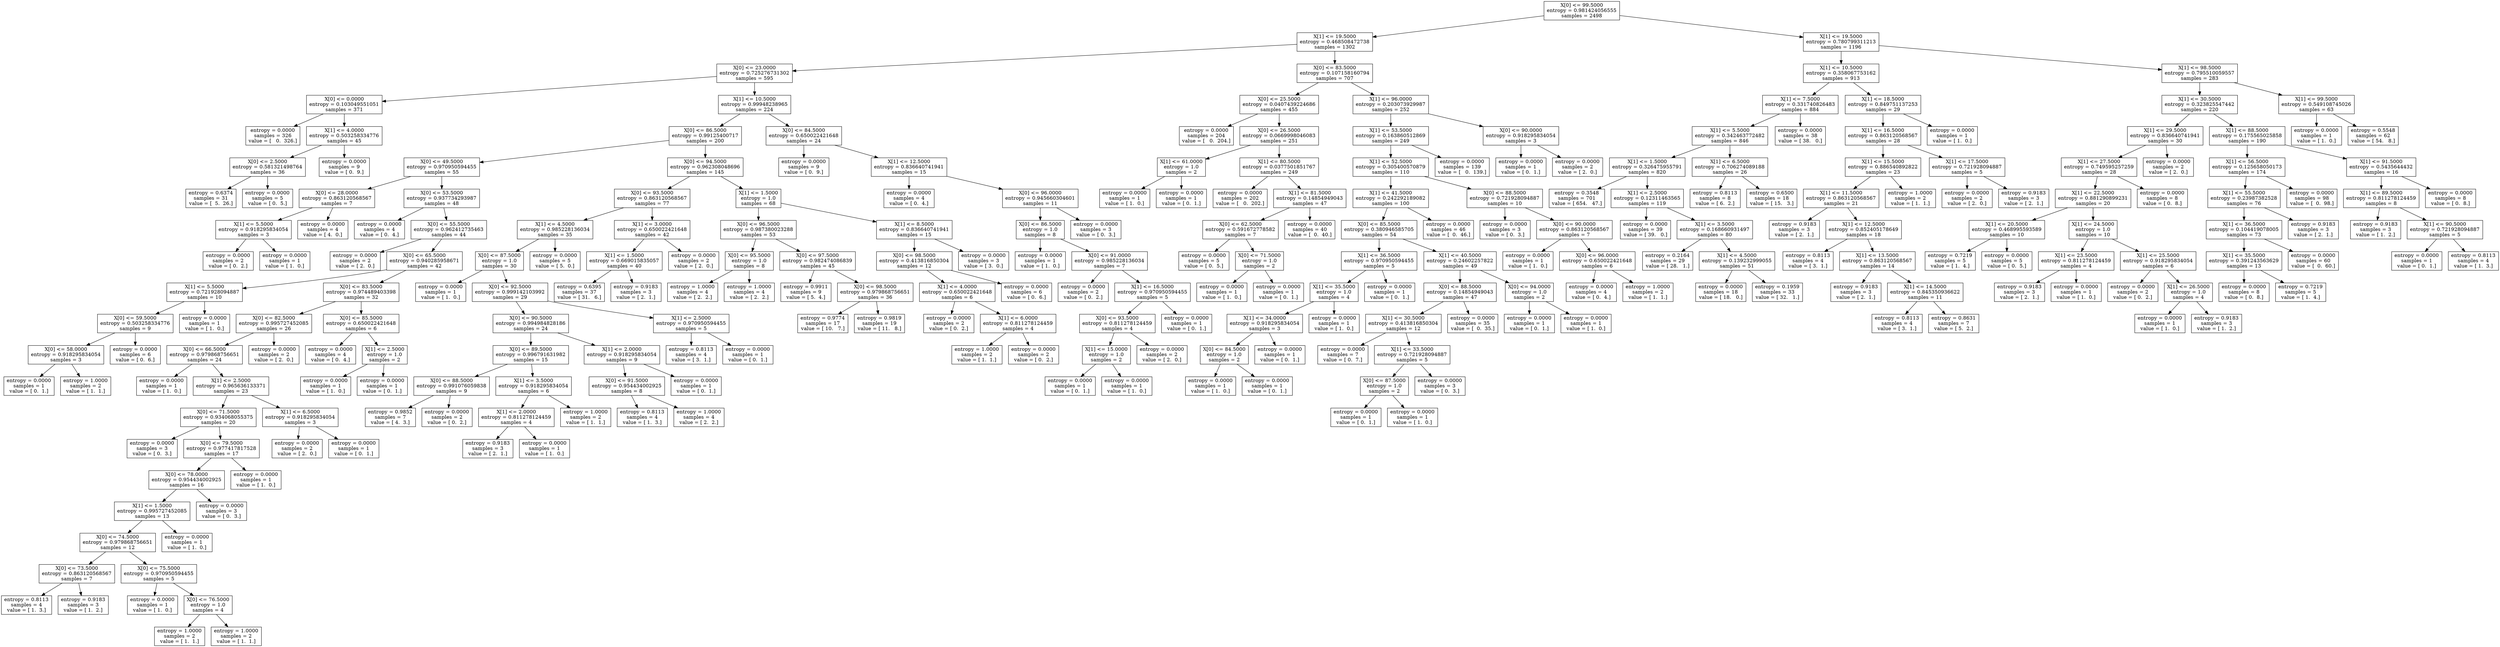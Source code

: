 digraph Tree {
0 [label="X[0] <= 99.5000\nentropy = 0.981424056555\nsamples = 2498", shape="box"] ;
1 [label="X[1] <= 19.5000\nentropy = 0.468508472738\nsamples = 1302", shape="box"] ;
0 -> 1 ;
2 [label="X[0] <= 23.0000\nentropy = 0.725276731302\nsamples = 595", shape="box"] ;
1 -> 2 ;
3 [label="X[0] <= 0.0000\nentropy = 0.103049551051\nsamples = 371", shape="box"] ;
2 -> 3 ;
4 [label="entropy = 0.0000\nsamples = 326\nvalue = [   0.  326.]", shape="box"] ;
3 -> 4 ;
5 [label="X[1] <= 4.0000\nentropy = 0.503258334776\nsamples = 45", shape="box"] ;
3 -> 5 ;
6 [label="X[0] <= 2.5000\nentropy = 0.581321498764\nsamples = 36", shape="box"] ;
5 -> 6 ;
7 [label="entropy = 0.6374\nsamples = 31\nvalue = [  5.  26.]", shape="box"] ;
6 -> 7 ;
8 [label="entropy = 0.0000\nsamples = 5\nvalue = [ 0.  5.]", shape="box"] ;
6 -> 8 ;
9 [label="entropy = 0.0000\nsamples = 9\nvalue = [ 0.  9.]", shape="box"] ;
5 -> 9 ;
10 [label="X[1] <= 10.5000\nentropy = 0.99948238965\nsamples = 224", shape="box"] ;
2 -> 10 ;
11 [label="X[0] <= 86.5000\nentropy = 0.99125400717\nsamples = 200", shape="box"] ;
10 -> 11 ;
12 [label="X[0] <= 49.5000\nentropy = 0.970950594455\nsamples = 55", shape="box"] ;
11 -> 12 ;
13 [label="X[0] <= 28.0000\nentropy = 0.863120568567\nsamples = 7", shape="box"] ;
12 -> 13 ;
14 [label="X[1] <= 5.5000\nentropy = 0.918295834054\nsamples = 3", shape="box"] ;
13 -> 14 ;
15 [label="entropy = 0.0000\nsamples = 2\nvalue = [ 0.  2.]", shape="box"] ;
14 -> 15 ;
16 [label="entropy = 0.0000\nsamples = 1\nvalue = [ 1.  0.]", shape="box"] ;
14 -> 16 ;
17 [label="entropy = 0.0000\nsamples = 4\nvalue = [ 4.  0.]", shape="box"] ;
13 -> 17 ;
18 [label="X[0] <= 53.5000\nentropy = 0.937734293987\nsamples = 48", shape="box"] ;
12 -> 18 ;
19 [label="entropy = 0.0000\nsamples = 4\nvalue = [ 0.  4.]", shape="box"] ;
18 -> 19 ;
20 [label="X[0] <= 55.5000\nentropy = 0.962412735463\nsamples = 44", shape="box"] ;
18 -> 20 ;
21 [label="entropy = 0.0000\nsamples = 2\nvalue = [ 2.  0.]", shape="box"] ;
20 -> 21 ;
22 [label="X[0] <= 65.5000\nentropy = 0.940285958671\nsamples = 42", shape="box"] ;
20 -> 22 ;
23 [label="X[1] <= 5.5000\nentropy = 0.721928094887\nsamples = 10", shape="box"] ;
22 -> 23 ;
24 [label="X[0] <= 59.5000\nentropy = 0.503258334776\nsamples = 9", shape="box"] ;
23 -> 24 ;
25 [label="X[0] <= 58.0000\nentropy = 0.918295834054\nsamples = 3", shape="box"] ;
24 -> 25 ;
26 [label="entropy = 0.0000\nsamples = 1\nvalue = [ 0.  1.]", shape="box"] ;
25 -> 26 ;
27 [label="entropy = 1.0000\nsamples = 2\nvalue = [ 1.  1.]", shape="box"] ;
25 -> 27 ;
28 [label="entropy = 0.0000\nsamples = 6\nvalue = [ 0.  6.]", shape="box"] ;
24 -> 28 ;
29 [label="entropy = 0.0000\nsamples = 1\nvalue = [ 1.  0.]", shape="box"] ;
23 -> 29 ;
30 [label="X[0] <= 83.5000\nentropy = 0.974489403398\nsamples = 32", shape="box"] ;
22 -> 30 ;
31 [label="X[0] <= 82.5000\nentropy = 0.995727452085\nsamples = 26", shape="box"] ;
30 -> 31 ;
32 [label="X[0] <= 66.5000\nentropy = 0.979868756651\nsamples = 24", shape="box"] ;
31 -> 32 ;
33 [label="entropy = 0.0000\nsamples = 1\nvalue = [ 1.  0.]", shape="box"] ;
32 -> 33 ;
34 [label="X[1] <= 2.5000\nentropy = 0.965636133371\nsamples = 23", shape="box"] ;
32 -> 34 ;
35 [label="X[0] <= 71.5000\nentropy = 0.934068055375\nsamples = 20", shape="box"] ;
34 -> 35 ;
36 [label="entropy = 0.0000\nsamples = 3\nvalue = [ 0.  3.]", shape="box"] ;
35 -> 36 ;
37 [label="X[0] <= 79.5000\nentropy = 0.977417817528\nsamples = 17", shape="box"] ;
35 -> 37 ;
38 [label="X[0] <= 78.0000\nentropy = 0.954434002925\nsamples = 16", shape="box"] ;
37 -> 38 ;
39 [label="X[1] <= 1.5000\nentropy = 0.995727452085\nsamples = 13", shape="box"] ;
38 -> 39 ;
40 [label="X[0] <= 74.5000\nentropy = 0.979868756651\nsamples = 12", shape="box"] ;
39 -> 40 ;
41 [label="X[0] <= 73.5000\nentropy = 0.863120568567\nsamples = 7", shape="box"] ;
40 -> 41 ;
42 [label="entropy = 0.8113\nsamples = 4\nvalue = [ 1.  3.]", shape="box"] ;
41 -> 42 ;
43 [label="entropy = 0.9183\nsamples = 3\nvalue = [ 1.  2.]", shape="box"] ;
41 -> 43 ;
44 [label="X[0] <= 75.5000\nentropy = 0.970950594455\nsamples = 5", shape="box"] ;
40 -> 44 ;
45 [label="entropy = 0.0000\nsamples = 1\nvalue = [ 1.  0.]", shape="box"] ;
44 -> 45 ;
46 [label="X[0] <= 76.5000\nentropy = 1.0\nsamples = 4", shape="box"] ;
44 -> 46 ;
47 [label="entropy = 1.0000\nsamples = 2\nvalue = [ 1.  1.]", shape="box"] ;
46 -> 47 ;
48 [label="entropy = 1.0000\nsamples = 2\nvalue = [ 1.  1.]", shape="box"] ;
46 -> 48 ;
49 [label="entropy = 0.0000\nsamples = 1\nvalue = [ 1.  0.]", shape="box"] ;
39 -> 49 ;
50 [label="entropy = 0.0000\nsamples = 3\nvalue = [ 0.  3.]", shape="box"] ;
38 -> 50 ;
51 [label="entropy = 0.0000\nsamples = 1\nvalue = [ 1.  0.]", shape="box"] ;
37 -> 51 ;
52 [label="X[1] <= 6.5000\nentropy = 0.918295834054\nsamples = 3", shape="box"] ;
34 -> 52 ;
53 [label="entropy = 0.0000\nsamples = 2\nvalue = [ 2.  0.]", shape="box"] ;
52 -> 53 ;
54 [label="entropy = 0.0000\nsamples = 1\nvalue = [ 0.  1.]", shape="box"] ;
52 -> 54 ;
55 [label="entropy = 0.0000\nsamples = 2\nvalue = [ 2.  0.]", shape="box"] ;
31 -> 55 ;
56 [label="X[0] <= 85.5000\nentropy = 0.650022421648\nsamples = 6", shape="box"] ;
30 -> 56 ;
57 [label="entropy = 0.0000\nsamples = 4\nvalue = [ 0.  4.]", shape="box"] ;
56 -> 57 ;
58 [label="X[1] <= 2.5000\nentropy = 1.0\nsamples = 2", shape="box"] ;
56 -> 58 ;
59 [label="entropy = 0.0000\nsamples = 1\nvalue = [ 1.  0.]", shape="box"] ;
58 -> 59 ;
60 [label="entropy = 0.0000\nsamples = 1\nvalue = [ 0.  1.]", shape="box"] ;
58 -> 60 ;
61 [label="X[0] <= 94.5000\nentropy = 0.962308048696\nsamples = 145", shape="box"] ;
11 -> 61 ;
62 [label="X[0] <= 93.5000\nentropy = 0.863120568567\nsamples = 77", shape="box"] ;
61 -> 62 ;
63 [label="X[1] <= 4.5000\nentropy = 0.985228136034\nsamples = 35", shape="box"] ;
62 -> 63 ;
64 [label="X[0] <= 87.5000\nentropy = 1.0\nsamples = 30", shape="box"] ;
63 -> 64 ;
65 [label="entropy = 0.0000\nsamples = 1\nvalue = [ 1.  0.]", shape="box"] ;
64 -> 65 ;
66 [label="X[0] <= 92.5000\nentropy = 0.999142103992\nsamples = 29", shape="box"] ;
64 -> 66 ;
67 [label="X[0] <= 90.5000\nentropy = 0.994984828186\nsamples = 24", shape="box"] ;
66 -> 67 ;
68 [label="X[0] <= 89.5000\nentropy = 0.996791631982\nsamples = 15", shape="box"] ;
67 -> 68 ;
69 [label="X[0] <= 88.5000\nentropy = 0.991076059838\nsamples = 9", shape="box"] ;
68 -> 69 ;
70 [label="entropy = 0.9852\nsamples = 7\nvalue = [ 4.  3.]", shape="box"] ;
69 -> 70 ;
71 [label="entropy = 0.0000\nsamples = 2\nvalue = [ 0.  2.]", shape="box"] ;
69 -> 71 ;
72 [label="X[1] <= 3.5000\nentropy = 0.918295834054\nsamples = 6", shape="box"] ;
68 -> 72 ;
73 [label="X[1] <= 2.0000\nentropy = 0.811278124459\nsamples = 4", shape="box"] ;
72 -> 73 ;
74 [label="entropy = 0.9183\nsamples = 3\nvalue = [ 2.  1.]", shape="box"] ;
73 -> 74 ;
75 [label="entropy = 0.0000\nsamples = 1\nvalue = [ 1.  0.]", shape="box"] ;
73 -> 75 ;
76 [label="entropy = 1.0000\nsamples = 2\nvalue = [ 1.  1.]", shape="box"] ;
72 -> 76 ;
77 [label="X[1] <= 2.0000\nentropy = 0.918295834054\nsamples = 9", shape="box"] ;
67 -> 77 ;
78 [label="X[0] <= 91.5000\nentropy = 0.954434002925\nsamples = 8", shape="box"] ;
77 -> 78 ;
79 [label="entropy = 0.8113\nsamples = 4\nvalue = [ 1.  3.]", shape="box"] ;
78 -> 79 ;
80 [label="entropy = 1.0000\nsamples = 4\nvalue = [ 2.  2.]", shape="box"] ;
78 -> 80 ;
81 [label="entropy = 0.0000\nsamples = 1\nvalue = [ 0.  1.]", shape="box"] ;
77 -> 81 ;
82 [label="X[1] <= 2.5000\nentropy = 0.970950594455\nsamples = 5", shape="box"] ;
66 -> 82 ;
83 [label="entropy = 0.8113\nsamples = 4\nvalue = [ 3.  1.]", shape="box"] ;
82 -> 83 ;
84 [label="entropy = 0.0000\nsamples = 1\nvalue = [ 0.  1.]", shape="box"] ;
82 -> 84 ;
85 [label="entropy = 0.0000\nsamples = 5\nvalue = [ 5.  0.]", shape="box"] ;
63 -> 85 ;
86 [label="X[1] <= 3.0000\nentropy = 0.650022421648\nsamples = 42", shape="box"] ;
62 -> 86 ;
87 [label="X[1] <= 1.5000\nentropy = 0.669015835057\nsamples = 40", shape="box"] ;
86 -> 87 ;
88 [label="entropy = 0.6395\nsamples = 37\nvalue = [ 31.   6.]", shape="box"] ;
87 -> 88 ;
89 [label="entropy = 0.9183\nsamples = 3\nvalue = [ 2.  1.]", shape="box"] ;
87 -> 89 ;
90 [label="entropy = 0.0000\nsamples = 2\nvalue = [ 2.  0.]", shape="box"] ;
86 -> 90 ;
91 [label="X[1] <= 1.5000\nentropy = 1.0\nsamples = 68", shape="box"] ;
61 -> 91 ;
92 [label="X[0] <= 96.5000\nentropy = 0.987380023288\nsamples = 53", shape="box"] ;
91 -> 92 ;
93 [label="X[0] <= 95.5000\nentropy = 1.0\nsamples = 8", shape="box"] ;
92 -> 93 ;
94 [label="entropy = 1.0000\nsamples = 4\nvalue = [ 2.  2.]", shape="box"] ;
93 -> 94 ;
95 [label="entropy = 1.0000\nsamples = 4\nvalue = [ 2.  2.]", shape="box"] ;
93 -> 95 ;
96 [label="X[0] <= 97.5000\nentropy = 0.982474086839\nsamples = 45", shape="box"] ;
92 -> 96 ;
97 [label="entropy = 0.9911\nsamples = 9\nvalue = [ 5.  4.]", shape="box"] ;
96 -> 97 ;
98 [label="X[0] <= 98.5000\nentropy = 0.979868756651\nsamples = 36", shape="box"] ;
96 -> 98 ;
99 [label="entropy = 0.9774\nsamples = 17\nvalue = [ 10.   7.]", shape="box"] ;
98 -> 99 ;
100 [label="entropy = 0.9819\nsamples = 19\nvalue = [ 11.   8.]", shape="box"] ;
98 -> 100 ;
101 [label="X[1] <= 8.5000\nentropy = 0.836640741941\nsamples = 15", shape="box"] ;
91 -> 101 ;
102 [label="X[0] <= 98.5000\nentropy = 0.413816850304\nsamples = 12", shape="box"] ;
101 -> 102 ;
103 [label="X[1] <= 4.0000\nentropy = 0.650022421648\nsamples = 6", shape="box"] ;
102 -> 103 ;
104 [label="entropy = 0.0000\nsamples = 2\nvalue = [ 0.  2.]", shape="box"] ;
103 -> 104 ;
105 [label="X[1] <= 6.0000\nentropy = 0.811278124459\nsamples = 4", shape="box"] ;
103 -> 105 ;
106 [label="entropy = 1.0000\nsamples = 2\nvalue = [ 1.  1.]", shape="box"] ;
105 -> 106 ;
107 [label="entropy = 0.0000\nsamples = 2\nvalue = [ 0.  2.]", shape="box"] ;
105 -> 107 ;
108 [label="entropy = 0.0000\nsamples = 6\nvalue = [ 0.  6.]", shape="box"] ;
102 -> 108 ;
109 [label="entropy = 0.0000\nsamples = 3\nvalue = [ 3.  0.]", shape="box"] ;
101 -> 109 ;
110 [label="X[0] <= 84.5000\nentropy = 0.650022421648\nsamples = 24", shape="box"] ;
10 -> 110 ;
111 [label="entropy = 0.0000\nsamples = 9\nvalue = [ 0.  9.]", shape="box"] ;
110 -> 111 ;
112 [label="X[1] <= 12.5000\nentropy = 0.836640741941\nsamples = 15", shape="box"] ;
110 -> 112 ;
113 [label="entropy = 0.0000\nsamples = 4\nvalue = [ 0.  4.]", shape="box"] ;
112 -> 113 ;
114 [label="X[0] <= 96.0000\nentropy = 0.945660304601\nsamples = 11", shape="box"] ;
112 -> 114 ;
115 [label="X[0] <= 86.5000\nentropy = 1.0\nsamples = 8", shape="box"] ;
114 -> 115 ;
116 [label="entropy = 0.0000\nsamples = 1\nvalue = [ 1.  0.]", shape="box"] ;
115 -> 116 ;
117 [label="X[0] <= 91.0000\nentropy = 0.985228136034\nsamples = 7", shape="box"] ;
115 -> 117 ;
118 [label="entropy = 0.0000\nsamples = 2\nvalue = [ 0.  2.]", shape="box"] ;
117 -> 118 ;
119 [label="X[1] <= 16.5000\nentropy = 0.970950594455\nsamples = 5", shape="box"] ;
117 -> 119 ;
120 [label="X[0] <= 93.5000\nentropy = 0.811278124459\nsamples = 4", shape="box"] ;
119 -> 120 ;
121 [label="X[1] <= 15.0000\nentropy = 1.0\nsamples = 2", shape="box"] ;
120 -> 121 ;
122 [label="entropy = 0.0000\nsamples = 1\nvalue = [ 0.  1.]", shape="box"] ;
121 -> 122 ;
123 [label="entropy = 0.0000\nsamples = 1\nvalue = [ 1.  0.]", shape="box"] ;
121 -> 123 ;
124 [label="entropy = 0.0000\nsamples = 2\nvalue = [ 2.  0.]", shape="box"] ;
120 -> 124 ;
125 [label="entropy = 0.0000\nsamples = 1\nvalue = [ 0.  1.]", shape="box"] ;
119 -> 125 ;
126 [label="entropy = 0.0000\nsamples = 3\nvalue = [ 0.  3.]", shape="box"] ;
114 -> 126 ;
127 [label="X[0] <= 83.5000\nentropy = 0.107158160794\nsamples = 707", shape="box"] ;
1 -> 127 ;
128 [label="X[0] <= 25.5000\nentropy = 0.0407439224686\nsamples = 455", shape="box"] ;
127 -> 128 ;
129 [label="entropy = 0.0000\nsamples = 204\nvalue = [   0.  204.]", shape="box"] ;
128 -> 129 ;
130 [label="X[0] <= 26.5000\nentropy = 0.0669998046083\nsamples = 251", shape="box"] ;
128 -> 130 ;
131 [label="X[1] <= 61.0000\nentropy = 1.0\nsamples = 2", shape="box"] ;
130 -> 131 ;
132 [label="entropy = 0.0000\nsamples = 1\nvalue = [ 1.  0.]", shape="box"] ;
131 -> 132 ;
133 [label="entropy = 0.0000\nsamples = 1\nvalue = [ 0.  1.]", shape="box"] ;
131 -> 133 ;
134 [label="X[1] <= 80.5000\nentropy = 0.0377501851767\nsamples = 249", shape="box"] ;
130 -> 134 ;
135 [label="entropy = 0.0000\nsamples = 202\nvalue = [   0.  202.]", shape="box"] ;
134 -> 135 ;
136 [label="X[1] <= 81.5000\nentropy = 0.14854949043\nsamples = 47", shape="box"] ;
134 -> 136 ;
137 [label="X[0] <= 62.5000\nentropy = 0.591672778582\nsamples = 7", shape="box"] ;
136 -> 137 ;
138 [label="entropy = 0.0000\nsamples = 5\nvalue = [ 0.  5.]", shape="box"] ;
137 -> 138 ;
139 [label="X[0] <= 71.5000\nentropy = 1.0\nsamples = 2", shape="box"] ;
137 -> 139 ;
140 [label="entropy = 0.0000\nsamples = 1\nvalue = [ 1.  0.]", shape="box"] ;
139 -> 140 ;
141 [label="entropy = 0.0000\nsamples = 1\nvalue = [ 0.  1.]", shape="box"] ;
139 -> 141 ;
142 [label="entropy = 0.0000\nsamples = 40\nvalue = [  0.  40.]", shape="box"] ;
136 -> 142 ;
143 [label="X[1] <= 96.0000\nentropy = 0.203073929987\nsamples = 252", shape="box"] ;
127 -> 143 ;
144 [label="X[1] <= 53.5000\nentropy = 0.163860512869\nsamples = 249", shape="box"] ;
143 -> 144 ;
145 [label="X[1] <= 52.5000\nentropy = 0.305400570879\nsamples = 110", shape="box"] ;
144 -> 145 ;
146 [label="X[1] <= 41.5000\nentropy = 0.242292189082\nsamples = 100", shape="box"] ;
145 -> 146 ;
147 [label="X[0] <= 85.5000\nentropy = 0.380946585705\nsamples = 54", shape="box"] ;
146 -> 147 ;
148 [label="X[1] <= 36.5000\nentropy = 0.970950594455\nsamples = 5", shape="box"] ;
147 -> 148 ;
149 [label="X[1] <= 35.5000\nentropy = 1.0\nsamples = 4", shape="box"] ;
148 -> 149 ;
150 [label="X[1] <= 34.0000\nentropy = 0.918295834054\nsamples = 3", shape="box"] ;
149 -> 150 ;
151 [label="X[0] <= 84.5000\nentropy = 1.0\nsamples = 2", shape="box"] ;
150 -> 151 ;
152 [label="entropy = 0.0000\nsamples = 1\nvalue = [ 1.  0.]", shape="box"] ;
151 -> 152 ;
153 [label="entropy = 0.0000\nsamples = 1\nvalue = [ 0.  1.]", shape="box"] ;
151 -> 153 ;
154 [label="entropy = 0.0000\nsamples = 1\nvalue = [ 0.  1.]", shape="box"] ;
150 -> 154 ;
155 [label="entropy = 0.0000\nsamples = 1\nvalue = [ 1.  0.]", shape="box"] ;
149 -> 155 ;
156 [label="entropy = 0.0000\nsamples = 1\nvalue = [ 0.  1.]", shape="box"] ;
148 -> 156 ;
157 [label="X[1] <= 40.5000\nentropy = 0.24602257822\nsamples = 49", shape="box"] ;
147 -> 157 ;
158 [label="X[0] <= 88.5000\nentropy = 0.14854949043\nsamples = 47", shape="box"] ;
157 -> 158 ;
159 [label="X[1] <= 30.5000\nentropy = 0.413816850304\nsamples = 12", shape="box"] ;
158 -> 159 ;
160 [label="entropy = 0.0000\nsamples = 7\nvalue = [ 0.  7.]", shape="box"] ;
159 -> 160 ;
161 [label="X[1] <= 33.5000\nentropy = 0.721928094887\nsamples = 5", shape="box"] ;
159 -> 161 ;
162 [label="X[0] <= 87.5000\nentropy = 1.0\nsamples = 2", shape="box"] ;
161 -> 162 ;
163 [label="entropy = 0.0000\nsamples = 1\nvalue = [ 0.  1.]", shape="box"] ;
162 -> 163 ;
164 [label="entropy = 0.0000\nsamples = 1\nvalue = [ 1.  0.]", shape="box"] ;
162 -> 164 ;
165 [label="entropy = 0.0000\nsamples = 3\nvalue = [ 0.  3.]", shape="box"] ;
161 -> 165 ;
166 [label="entropy = 0.0000\nsamples = 35\nvalue = [  0.  35.]", shape="box"] ;
158 -> 166 ;
167 [label="X[0] <= 94.0000\nentropy = 1.0\nsamples = 2", shape="box"] ;
157 -> 167 ;
168 [label="entropy = 0.0000\nsamples = 1\nvalue = [ 0.  1.]", shape="box"] ;
167 -> 168 ;
169 [label="entropy = 0.0000\nsamples = 1\nvalue = [ 1.  0.]", shape="box"] ;
167 -> 169 ;
170 [label="entropy = 0.0000\nsamples = 46\nvalue = [  0.  46.]", shape="box"] ;
146 -> 170 ;
171 [label="X[0] <= 88.5000\nentropy = 0.721928094887\nsamples = 10", shape="box"] ;
145 -> 171 ;
172 [label="entropy = 0.0000\nsamples = 3\nvalue = [ 0.  3.]", shape="box"] ;
171 -> 172 ;
173 [label="X[0] <= 90.0000\nentropy = 0.863120568567\nsamples = 7", shape="box"] ;
171 -> 173 ;
174 [label="entropy = 0.0000\nsamples = 1\nvalue = [ 1.  0.]", shape="box"] ;
173 -> 174 ;
175 [label="X[0] <= 96.0000\nentropy = 0.650022421648\nsamples = 6", shape="box"] ;
173 -> 175 ;
176 [label="entropy = 0.0000\nsamples = 4\nvalue = [ 0.  4.]", shape="box"] ;
175 -> 176 ;
177 [label="entropy = 1.0000\nsamples = 2\nvalue = [ 1.  1.]", shape="box"] ;
175 -> 177 ;
178 [label="entropy = 0.0000\nsamples = 139\nvalue = [   0.  139.]", shape="box"] ;
144 -> 178 ;
179 [label="X[0] <= 90.0000\nentropy = 0.918295834054\nsamples = 3", shape="box"] ;
143 -> 179 ;
180 [label="entropy = 0.0000\nsamples = 1\nvalue = [ 0.  1.]", shape="box"] ;
179 -> 180 ;
181 [label="entropy = 0.0000\nsamples = 2\nvalue = [ 2.  0.]", shape="box"] ;
179 -> 181 ;
182 [label="X[1] <= 19.5000\nentropy = 0.780799311213\nsamples = 1196", shape="box"] ;
0 -> 182 ;
183 [label="X[1] <= 10.5000\nentropy = 0.358067753162\nsamples = 913", shape="box"] ;
182 -> 183 ;
184 [label="X[1] <= 7.5000\nentropy = 0.331740826483\nsamples = 884", shape="box"] ;
183 -> 184 ;
185 [label="X[1] <= 5.5000\nentropy = 0.342463772482\nsamples = 846", shape="box"] ;
184 -> 185 ;
186 [label="X[1] <= 1.5000\nentropy = 0.326475955791\nsamples = 820", shape="box"] ;
185 -> 186 ;
187 [label="entropy = 0.3548\nsamples = 701\nvalue = [ 654.   47.]", shape="box"] ;
186 -> 187 ;
188 [label="X[1] <= 2.5000\nentropy = 0.12311463565\nsamples = 119", shape="box"] ;
186 -> 188 ;
189 [label="entropy = 0.0000\nsamples = 39\nvalue = [ 39.   0.]", shape="box"] ;
188 -> 189 ;
190 [label="X[1] <= 3.5000\nentropy = 0.168660931497\nsamples = 80", shape="box"] ;
188 -> 190 ;
191 [label="entropy = 0.2164\nsamples = 29\nvalue = [ 28.   1.]", shape="box"] ;
190 -> 191 ;
192 [label="X[1] <= 4.5000\nentropy = 0.139232999055\nsamples = 51", shape="box"] ;
190 -> 192 ;
193 [label="entropy = 0.0000\nsamples = 18\nvalue = [ 18.   0.]", shape="box"] ;
192 -> 193 ;
194 [label="entropy = 0.1959\nsamples = 33\nvalue = [ 32.   1.]", shape="box"] ;
192 -> 194 ;
195 [label="X[1] <= 6.5000\nentropy = 0.706274089188\nsamples = 26", shape="box"] ;
185 -> 195 ;
196 [label="entropy = 0.8113\nsamples = 8\nvalue = [ 6.  2.]", shape="box"] ;
195 -> 196 ;
197 [label="entropy = 0.6500\nsamples = 18\nvalue = [ 15.   3.]", shape="box"] ;
195 -> 197 ;
198 [label="entropy = 0.0000\nsamples = 38\nvalue = [ 38.   0.]", shape="box"] ;
184 -> 198 ;
199 [label="X[1] <= 18.5000\nentropy = 0.849751137253\nsamples = 29", shape="box"] ;
183 -> 199 ;
200 [label="X[1] <= 16.5000\nentropy = 0.863120568567\nsamples = 28", shape="box"] ;
199 -> 200 ;
201 [label="X[1] <= 15.5000\nentropy = 0.886540892822\nsamples = 23", shape="box"] ;
200 -> 201 ;
202 [label="X[1] <= 11.5000\nentropy = 0.863120568567\nsamples = 21", shape="box"] ;
201 -> 202 ;
203 [label="entropy = 0.9183\nsamples = 3\nvalue = [ 2.  1.]", shape="box"] ;
202 -> 203 ;
204 [label="X[1] <= 12.5000\nentropy = 0.852405178649\nsamples = 18", shape="box"] ;
202 -> 204 ;
205 [label="entropy = 0.8113\nsamples = 4\nvalue = [ 3.  1.]", shape="box"] ;
204 -> 205 ;
206 [label="X[1] <= 13.5000\nentropy = 0.863120568567\nsamples = 14", shape="box"] ;
204 -> 206 ;
207 [label="entropy = 0.9183\nsamples = 3\nvalue = [ 2.  1.]", shape="box"] ;
206 -> 207 ;
208 [label="X[1] <= 14.5000\nentropy = 0.845350936622\nsamples = 11", shape="box"] ;
206 -> 208 ;
209 [label="entropy = 0.8113\nsamples = 4\nvalue = [ 3.  1.]", shape="box"] ;
208 -> 209 ;
210 [label="entropy = 0.8631\nsamples = 7\nvalue = [ 5.  2.]", shape="box"] ;
208 -> 210 ;
211 [label="entropy = 1.0000\nsamples = 2\nvalue = [ 1.  1.]", shape="box"] ;
201 -> 211 ;
212 [label="X[1] <= 17.5000\nentropy = 0.721928094887\nsamples = 5", shape="box"] ;
200 -> 212 ;
213 [label="entropy = 0.0000\nsamples = 2\nvalue = [ 2.  0.]", shape="box"] ;
212 -> 213 ;
214 [label="entropy = 0.9183\nsamples = 3\nvalue = [ 2.  1.]", shape="box"] ;
212 -> 214 ;
215 [label="entropy = 0.0000\nsamples = 1\nvalue = [ 1.  0.]", shape="box"] ;
199 -> 215 ;
216 [label="X[1] <= 98.5000\nentropy = 0.795510059557\nsamples = 283", shape="box"] ;
182 -> 216 ;
217 [label="X[1] <= 30.5000\nentropy = 0.323825547442\nsamples = 220", shape="box"] ;
216 -> 217 ;
218 [label="X[1] <= 29.5000\nentropy = 0.836640741941\nsamples = 30", shape="box"] ;
217 -> 218 ;
219 [label="X[1] <= 27.5000\nentropy = 0.749595257259\nsamples = 28", shape="box"] ;
218 -> 219 ;
220 [label="X[1] <= 22.5000\nentropy = 0.881290899231\nsamples = 20", shape="box"] ;
219 -> 220 ;
221 [label="X[1] <= 20.5000\nentropy = 0.468995593589\nsamples = 10", shape="box"] ;
220 -> 221 ;
222 [label="entropy = 0.7219\nsamples = 5\nvalue = [ 1.  4.]", shape="box"] ;
221 -> 222 ;
223 [label="entropy = 0.0000\nsamples = 5\nvalue = [ 0.  5.]", shape="box"] ;
221 -> 223 ;
224 [label="X[1] <= 24.5000\nentropy = 1.0\nsamples = 10", shape="box"] ;
220 -> 224 ;
225 [label="X[1] <= 23.5000\nentropy = 0.811278124459\nsamples = 4", shape="box"] ;
224 -> 225 ;
226 [label="entropy = 0.9183\nsamples = 3\nvalue = [ 2.  1.]", shape="box"] ;
225 -> 226 ;
227 [label="entropy = 0.0000\nsamples = 1\nvalue = [ 1.  0.]", shape="box"] ;
225 -> 227 ;
228 [label="X[1] <= 25.5000\nentropy = 0.918295834054\nsamples = 6", shape="box"] ;
224 -> 228 ;
229 [label="entropy = 0.0000\nsamples = 2\nvalue = [ 0.  2.]", shape="box"] ;
228 -> 229 ;
230 [label="X[1] <= 26.5000\nentropy = 1.0\nsamples = 4", shape="box"] ;
228 -> 230 ;
231 [label="entropy = 0.0000\nsamples = 1\nvalue = [ 1.  0.]", shape="box"] ;
230 -> 231 ;
232 [label="entropy = 0.9183\nsamples = 3\nvalue = [ 1.  2.]", shape="box"] ;
230 -> 232 ;
233 [label="entropy = 0.0000\nsamples = 8\nvalue = [ 0.  8.]", shape="box"] ;
219 -> 233 ;
234 [label="entropy = 0.0000\nsamples = 2\nvalue = [ 2.  0.]", shape="box"] ;
218 -> 234 ;
235 [label="X[1] <= 88.5000\nentropy = 0.175565025858\nsamples = 190", shape="box"] ;
217 -> 235 ;
236 [label="X[1] <= 56.5000\nentropy = 0.125658050173\nsamples = 174", shape="box"] ;
235 -> 236 ;
237 [label="X[1] <= 55.5000\nentropy = 0.23987382528\nsamples = 76", shape="box"] ;
236 -> 237 ;
238 [label="X[1] <= 36.5000\nentropy = 0.104419078005\nsamples = 73", shape="box"] ;
237 -> 238 ;
239 [label="X[1] <= 35.5000\nentropy = 0.391243563629\nsamples = 13", shape="box"] ;
238 -> 239 ;
240 [label="entropy = 0.0000\nsamples = 8\nvalue = [ 0.  8.]", shape="box"] ;
239 -> 240 ;
241 [label="entropy = 0.7219\nsamples = 5\nvalue = [ 1.  4.]", shape="box"] ;
239 -> 241 ;
242 [label="entropy = 0.0000\nsamples = 60\nvalue = [  0.  60.]", shape="box"] ;
238 -> 242 ;
243 [label="entropy = 0.9183\nsamples = 3\nvalue = [ 2.  1.]", shape="box"] ;
237 -> 243 ;
244 [label="entropy = 0.0000\nsamples = 98\nvalue = [  0.  98.]", shape="box"] ;
236 -> 244 ;
245 [label="X[1] <= 91.5000\nentropy = 0.5435644432\nsamples = 16", shape="box"] ;
235 -> 245 ;
246 [label="X[1] <= 89.5000\nentropy = 0.811278124459\nsamples = 8", shape="box"] ;
245 -> 246 ;
247 [label="entropy = 0.9183\nsamples = 3\nvalue = [ 1.  2.]", shape="box"] ;
246 -> 247 ;
248 [label="X[1] <= 90.5000\nentropy = 0.721928094887\nsamples = 5", shape="box"] ;
246 -> 248 ;
249 [label="entropy = 0.0000\nsamples = 1\nvalue = [ 0.  1.]", shape="box"] ;
248 -> 249 ;
250 [label="entropy = 0.8113\nsamples = 4\nvalue = [ 1.  3.]", shape="box"] ;
248 -> 250 ;
251 [label="entropy = 0.0000\nsamples = 8\nvalue = [ 0.  8.]", shape="box"] ;
245 -> 251 ;
252 [label="X[1] <= 99.5000\nentropy = 0.549108745026\nsamples = 63", shape="box"] ;
216 -> 252 ;
253 [label="entropy = 0.0000\nsamples = 1\nvalue = [ 1.  0.]", shape="box"] ;
252 -> 253 ;
254 [label="entropy = 0.5548\nsamples = 62\nvalue = [ 54.   8.]", shape="box"] ;
252 -> 254 ;
}